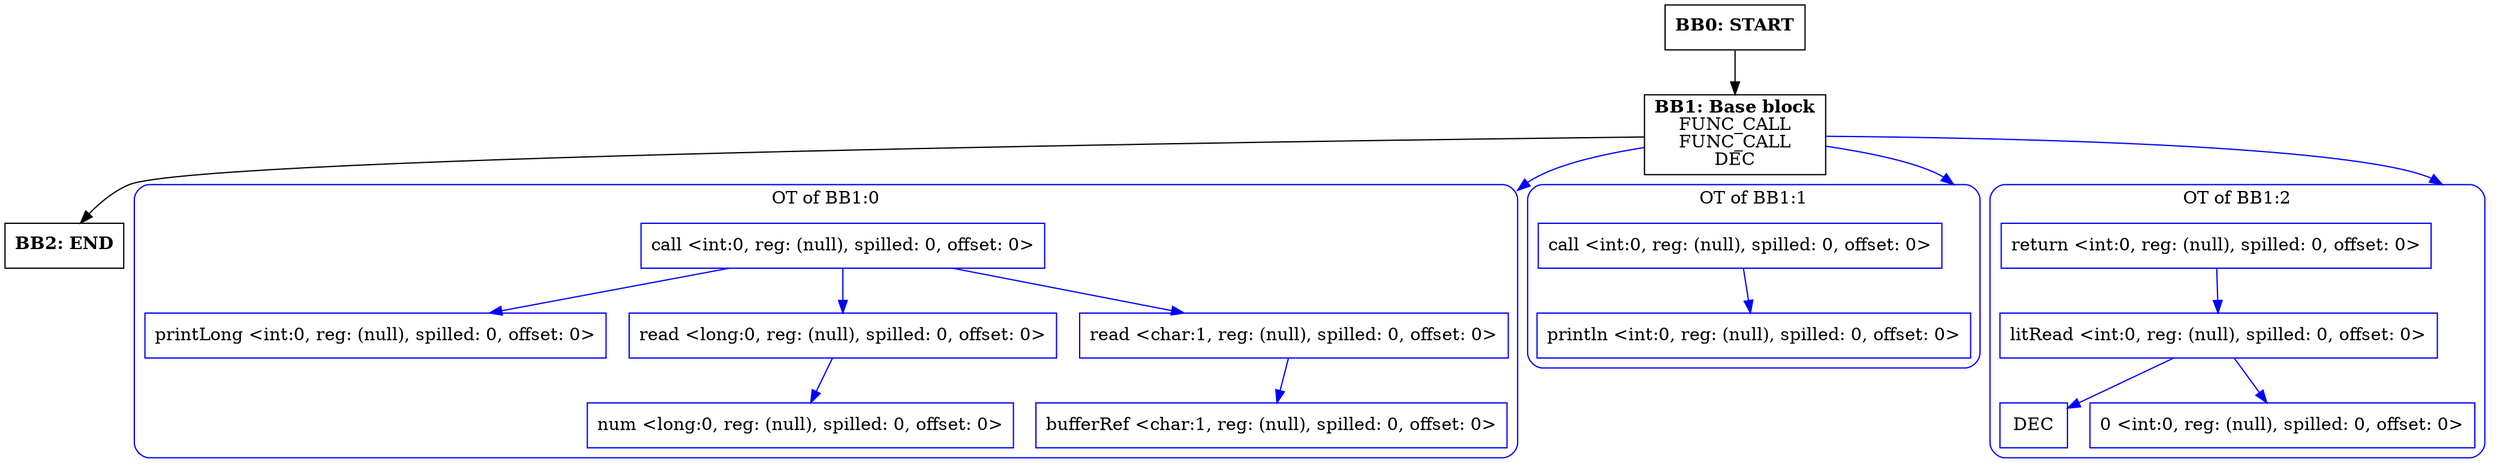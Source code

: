 digraph CFG {
    compound=true;
    graph [splines=true];
    node [shape=rectangle];

    BB2 [label=<<B>BB2: END</B><BR ALIGN="CENTER"/>>];
    BB1 [label=<<B>BB1: Base block</B><BR ALIGN="CENTER"/>FUNC_CALL<BR ALIGN="CENTER"/>FUNC_CALL<BR ALIGN="CENTER"/>DEC<BR ALIGN="CENTER"/>>];
    subgraph cluster_instruction0 {
        label = "OT of BB1:0";
        style=rounded;
        color=blue;
        entry0 [shape=point, style=invis];
        node0 [label="call <int:0, reg: (null), spilled: 0, offset: 0>", color=blue];
        node1 [label="printLong <int:0, reg: (null), spilled: 0, offset: 0>", color=blue];
        node0 -> node1[color=blue];
        node2 [label="read <long:0, reg: (null), spilled: 0, offset: 0>", color=blue];
        node3 [label="num <long:0, reg: (null), spilled: 0, offset: 0>", color=blue];
        node2 -> node3[color=blue];
        node0 -> node2[color=blue];
        node4 [label="read <char:1, reg: (null), spilled: 0, offset: 0>", color=blue];
        node5 [label="bufferRef <char:1, reg: (null), spilled: 0, offset: 0>", color=blue];
        node4 -> node5[color=blue];
        node0 -> node4[color=blue];
    }
    BB1 -> entry0 [lhead=cluster_instruction0, color=blue];
    subgraph cluster_instruction1 {
        label = "OT of BB1:1";
        style=rounded;
        color=blue;
        entry1 [shape=point, style=invis];
        node6 [label="call <int:0, reg: (null), spilled: 0, offset: 0>", color=blue];
        node7 [label="println <int:0, reg: (null), spilled: 0, offset: 0>", color=blue];
        node6 -> node7[color=blue];
    }
    BB1 -> entry1 [lhead=cluster_instruction1, color=blue];
    subgraph cluster_instruction2 {
        label = "OT of BB1:2";
        style=rounded;
        color=blue;
        entry2 [shape=point, style=invis];
        node8 [label="return <int:0, reg: (null), spilled: 0, offset: 0>", color=blue];
        node9 [label="litRead <int:0, reg: (null), spilled: 0, offset: 0>", color=blue];
        node10 [label="DEC", color=blue];
        node9 -> node10[color=blue];
        node11 [label="0 <int:0, reg: (null), spilled: 0, offset: 0>", color=blue];
        node9 -> node11[color=blue];
        node8 -> node9[color=blue];
    }
    BB1 -> entry2 [lhead=cluster_instruction2, color=blue];
    BB0 [label=<<B>BB0: START</B><BR ALIGN="CENTER"/>>];

    BB1 -> BB2;
    BB0 -> BB1;
}
